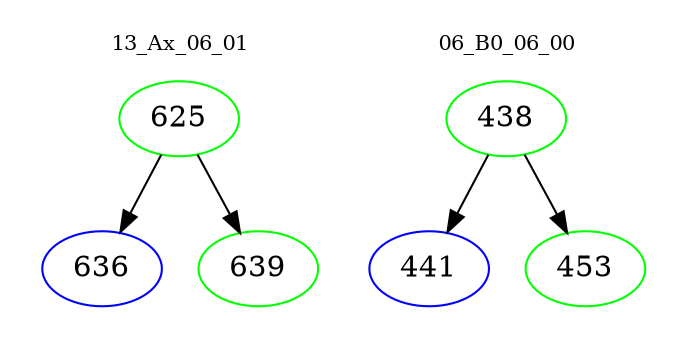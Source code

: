 digraph{
subgraph cluster_0 {
color = white
label = "13_Ax_06_01";
fontsize=10;
T0_625 [label="625", color="green"]
T0_625 -> T0_636 [color="black"]
T0_636 [label="636", color="blue"]
T0_625 -> T0_639 [color="black"]
T0_639 [label="639", color="green"]
}
subgraph cluster_1 {
color = white
label = "06_B0_06_00";
fontsize=10;
T1_438 [label="438", color="green"]
T1_438 -> T1_441 [color="black"]
T1_441 [label="441", color="blue"]
T1_438 -> T1_453 [color="black"]
T1_453 [label="453", color="green"]
}
}
